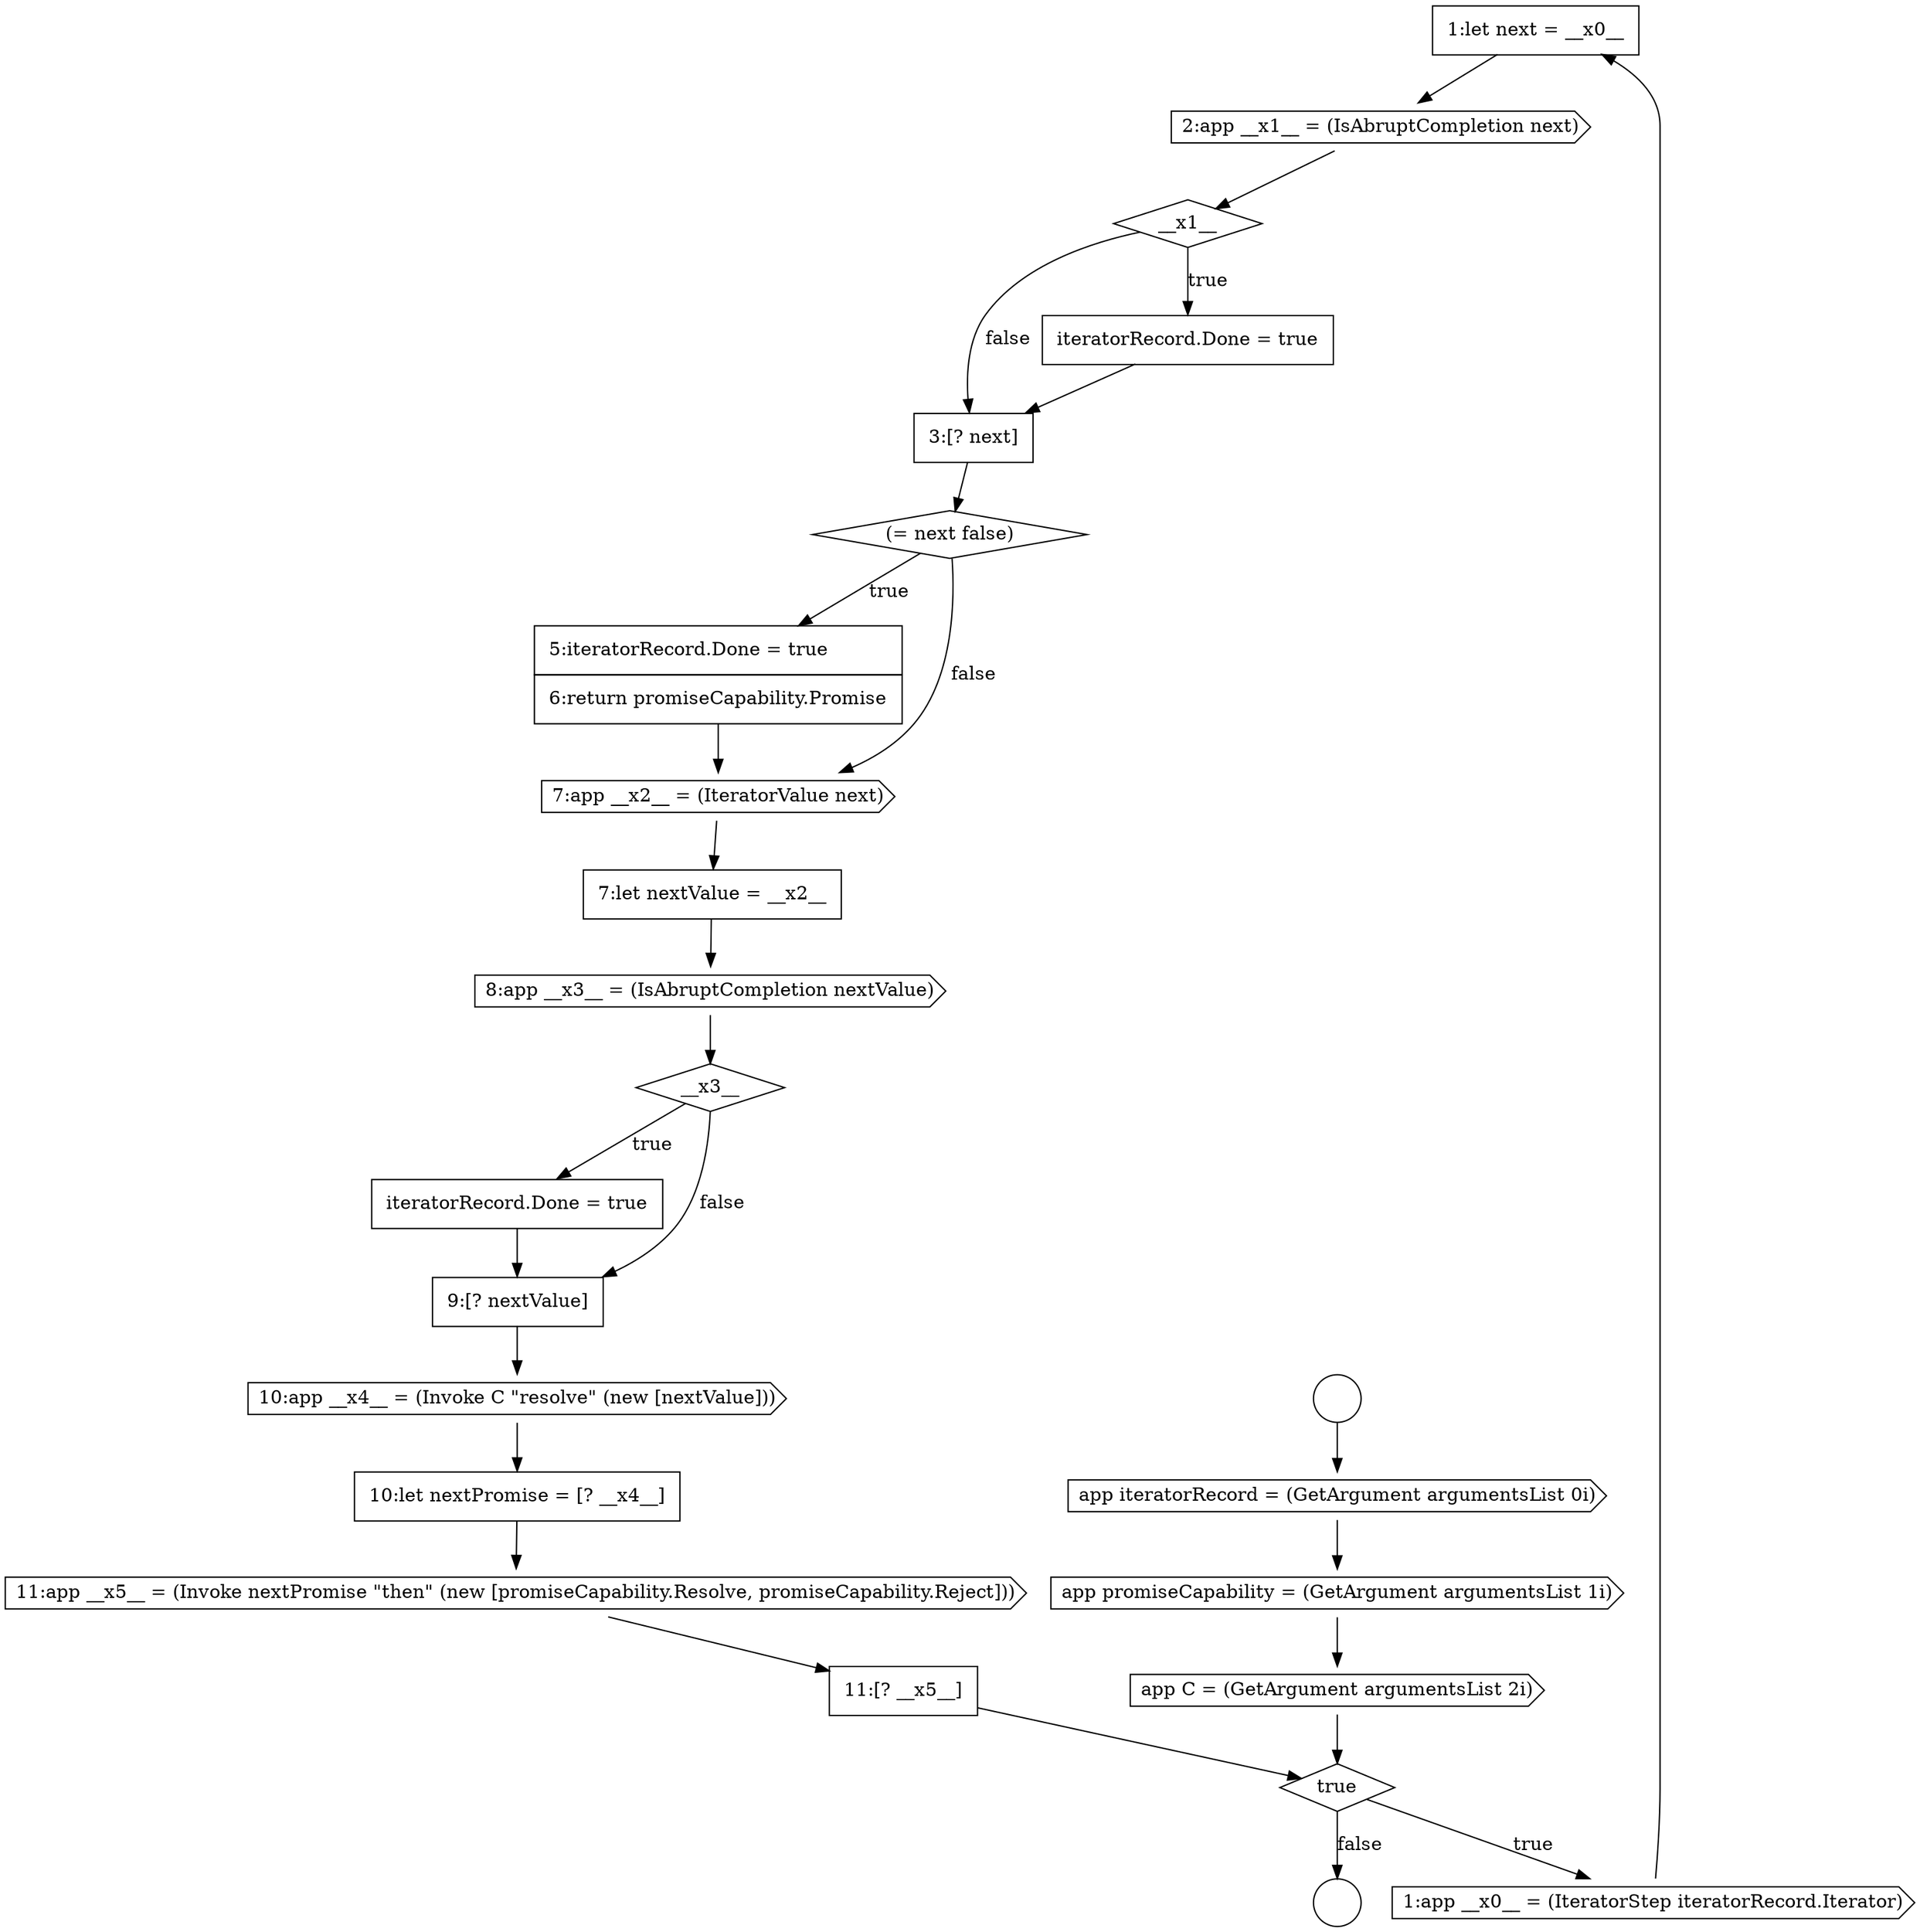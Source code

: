 digraph {
  node15806 [shape=none, margin=0, label=<<font color="black">
    <table border="0" cellborder="1" cellspacing="0" cellpadding="10">
      <tr><td align="left">1:let next = __x0__</td></tr>
    </table>
  </font>> color="black" fillcolor="white" style=filled]
  node15816 [shape=diamond, label=<<font color="black">__x3__</font>> color="black" fillcolor="white" style=filled]
  node15808 [shape=diamond, label=<<font color="black">__x1__</font>> color="black" fillcolor="white" style=filled]
  node15812 [shape=none, margin=0, label=<<font color="black">
    <table border="0" cellborder="1" cellspacing="0" cellpadding="10">
      <tr><td align="left">5:iteratorRecord.Done = true</td></tr>
      <tr><td align="left">6:return promiseCapability.Promise</td></tr>
    </table>
  </font>> color="black" fillcolor="white" style=filled]
  node15819 [shape=cds, label=<<font color="black">10:app __x4__ = (Invoke C &quot;resolve&quot; (new [nextValue]))</font>> color="black" fillcolor="white" style=filled]
  node15802 [shape=cds, label=<<font color="black">app promiseCapability = (GetArgument argumentsList 1i)</font>> color="black" fillcolor="white" style=filled]
  node15799 [shape=circle label=" " color="black" fillcolor="white" style=filled]
  node15811 [shape=diamond, label=<<font color="black">(= next false)</font>> color="black" fillcolor="white" style=filled]
  node15803 [shape=cds, label=<<font color="black">app C = (GetArgument argumentsList 2i)</font>> color="black" fillcolor="white" style=filled]
  node15821 [shape=cds, label=<<font color="black">11:app __x5__ = (Invoke nextPromise &quot;then&quot; (new [promiseCapability.Resolve, promiseCapability.Reject]))</font>> color="black" fillcolor="white" style=filled]
  node15810 [shape=none, margin=0, label=<<font color="black">
    <table border="0" cellborder="1" cellspacing="0" cellpadding="10">
      <tr><td align="left">3:[? next]</td></tr>
    </table>
  </font>> color="black" fillcolor="white" style=filled]
  node15814 [shape=none, margin=0, label=<<font color="black">
    <table border="0" cellborder="1" cellspacing="0" cellpadding="10">
      <tr><td align="left">7:let nextValue = __x2__</td></tr>
    </table>
  </font>> color="black" fillcolor="white" style=filled]
  node15804 [shape=diamond, label=<<font color="black">true</font>> color="black" fillcolor="white" style=filled]
  node15817 [shape=none, margin=0, label=<<font color="black">
    <table border="0" cellborder="1" cellspacing="0" cellpadding="10">
      <tr><td align="left">iteratorRecord.Done = true</td></tr>
    </table>
  </font>> color="black" fillcolor="white" style=filled]
  node15822 [shape=none, margin=0, label=<<font color="black">
    <table border="0" cellborder="1" cellspacing="0" cellpadding="10">
      <tr><td align="left">11:[? __x5__]</td></tr>
    </table>
  </font>> color="black" fillcolor="white" style=filled]
  node15805 [shape=cds, label=<<font color="black">1:app __x0__ = (IteratorStep iteratorRecord.Iterator)</font>> color="black" fillcolor="white" style=filled]
  node15809 [shape=none, margin=0, label=<<font color="black">
    <table border="0" cellborder="1" cellspacing="0" cellpadding="10">
      <tr><td align="left">iteratorRecord.Done = true</td></tr>
    </table>
  </font>> color="black" fillcolor="white" style=filled]
  node15807 [shape=cds, label=<<font color="black">2:app __x1__ = (IsAbruptCompletion next)</font>> color="black" fillcolor="white" style=filled]
  node15813 [shape=cds, label=<<font color="black">7:app __x2__ = (IteratorValue next)</font>> color="black" fillcolor="white" style=filled]
  node15818 [shape=none, margin=0, label=<<font color="black">
    <table border="0" cellborder="1" cellspacing="0" cellpadding="10">
      <tr><td align="left">9:[? nextValue]</td></tr>
    </table>
  </font>> color="black" fillcolor="white" style=filled]
  node15815 [shape=cds, label=<<font color="black">8:app __x3__ = (IsAbruptCompletion nextValue)</font>> color="black" fillcolor="white" style=filled]
  node15820 [shape=none, margin=0, label=<<font color="black">
    <table border="0" cellborder="1" cellspacing="0" cellpadding="10">
      <tr><td align="left">10:let nextPromise = [? __x4__]</td></tr>
    </table>
  </font>> color="black" fillcolor="white" style=filled]
  node15801 [shape=cds, label=<<font color="black">app iteratorRecord = (GetArgument argumentsList 0i)</font>> color="black" fillcolor="white" style=filled]
  node15800 [shape=circle label=" " color="black" fillcolor="white" style=filled]
  node15806 -> node15807 [ color="black"]
  node15810 -> node15811 [ color="black"]
  node15799 -> node15801 [ color="black"]
  node15820 -> node15821 [ color="black"]
  node15813 -> node15814 [ color="black"]
  node15801 -> node15802 [ color="black"]
  node15811 -> node15812 [label=<<font color="black">true</font>> color="black"]
  node15811 -> node15813 [label=<<font color="black">false</font>> color="black"]
  node15815 -> node15816 [ color="black"]
  node15819 -> node15820 [ color="black"]
  node15805 -> node15806 [ color="black"]
  node15814 -> node15815 [ color="black"]
  node15816 -> node15817 [label=<<font color="black">true</font>> color="black"]
  node15816 -> node15818 [label=<<font color="black">false</font>> color="black"]
  node15802 -> node15803 [ color="black"]
  node15808 -> node15809 [label=<<font color="black">true</font>> color="black"]
  node15808 -> node15810 [label=<<font color="black">false</font>> color="black"]
  node15812 -> node15813 [ color="black"]
  node15821 -> node15822 [ color="black"]
  node15804 -> node15805 [label=<<font color="black">true</font>> color="black"]
  node15804 -> node15800 [label=<<font color="black">false</font>> color="black"]
  node15803 -> node15804 [ color="black"]
  node15809 -> node15810 [ color="black"]
  node15807 -> node15808 [ color="black"]
  node15818 -> node15819 [ color="black"]
  node15817 -> node15818 [ color="black"]
  node15822 -> node15804 [ color="black"]
}
